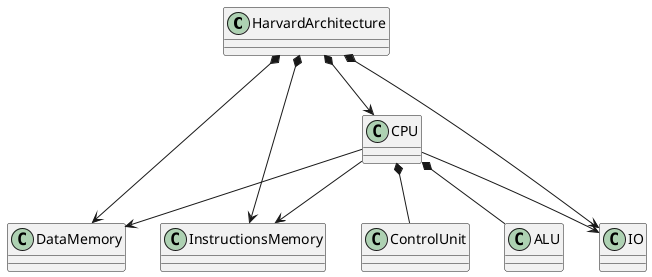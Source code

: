 @startuml
' Harvard Architecture Diagram
class HarvardArchitecture


HarvardArchitecture *--> DataMemory
HarvardArchitecture *--> InstructionsMemory
HarvardArchitecture *--> CPU
HarvardArchitecture *--> IO
CPU --> IO
CPU --> InstructionsMemory
CPU --> DataMemory

CPU *-- ALU
CPU *-- ControlUnit
@enduml
